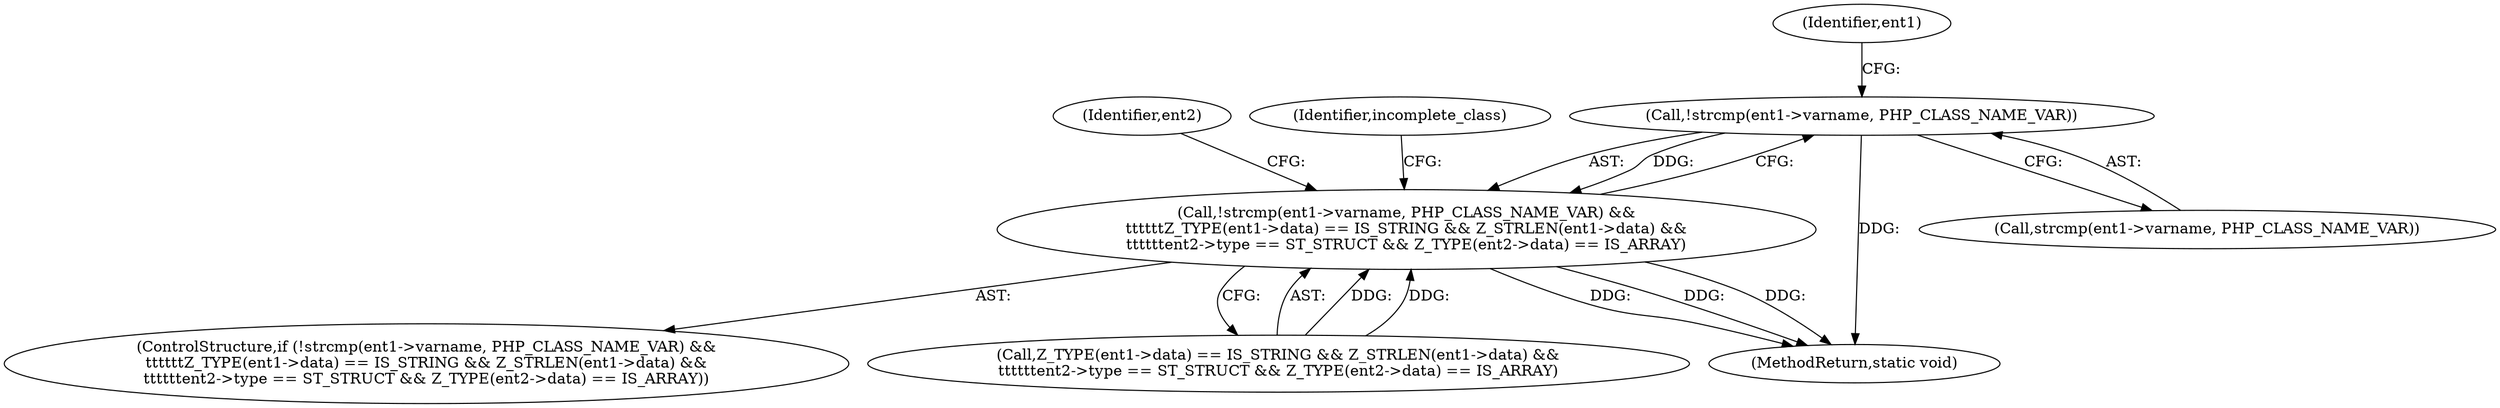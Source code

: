 digraph "0_php-src_8d2539fa0faf3f63e1d1e7635347c5b9e777d47b@API" {
"1000378" [label="(Call,!strcmp(ent1->varname, PHP_CLASS_NAME_VAR))"];
"1000377" [label="(Call,!strcmp(ent1->varname, PHP_CLASS_NAME_VAR) &&\n\t\t\t\t\t\tZ_TYPE(ent1->data) == IS_STRING && Z_STRLEN(ent1->data) &&\n\t\t\t\t\t\tent2->type == ST_STRUCT && Z_TYPE(ent2->data) == IS_ARRAY)"];
"1000378" [label="(Call,!strcmp(ent1->varname, PHP_CLASS_NAME_VAR))"];
"1000384" [label="(Call,Z_TYPE(ent1->data) == IS_STRING && Z_STRLEN(ent1->data) &&\n\t\t\t\t\t\tent2->type == ST_STRUCT && Z_TYPE(ent2->data) == IS_ARRAY)"];
"1000555" [label="(Identifier,ent2)"];
"1000388" [label="(Identifier,ent1)"];
"1000376" [label="(ControlStructure,if (!strcmp(ent1->varname, PHP_CLASS_NAME_VAR) &&\n\t\t\t\t\t\tZ_TYPE(ent1->data) == IS_STRING && Z_STRLEN(ent1->data) &&\n\t\t\t\t\t\tent2->type == ST_STRUCT && Z_TYPE(ent2->data) == IS_ARRAY))"];
"1000411" [label="(Identifier,incomplete_class)"];
"1000671" [label="(MethodReturn,static void)"];
"1000379" [label="(Call,strcmp(ent1->varname, PHP_CLASS_NAME_VAR))"];
"1000377" [label="(Call,!strcmp(ent1->varname, PHP_CLASS_NAME_VAR) &&\n\t\t\t\t\t\tZ_TYPE(ent1->data) == IS_STRING && Z_STRLEN(ent1->data) &&\n\t\t\t\t\t\tent2->type == ST_STRUCT && Z_TYPE(ent2->data) == IS_ARRAY)"];
"1000378" -> "1000377"  [label="AST: "];
"1000378" -> "1000379"  [label="CFG: "];
"1000379" -> "1000378"  [label="AST: "];
"1000388" -> "1000378"  [label="CFG: "];
"1000377" -> "1000378"  [label="CFG: "];
"1000378" -> "1000671"  [label="DDG: "];
"1000378" -> "1000377"  [label="DDG: "];
"1000377" -> "1000376"  [label="AST: "];
"1000377" -> "1000384"  [label="CFG: "];
"1000384" -> "1000377"  [label="AST: "];
"1000411" -> "1000377"  [label="CFG: "];
"1000555" -> "1000377"  [label="CFG: "];
"1000377" -> "1000671"  [label="DDG: "];
"1000377" -> "1000671"  [label="DDG: "];
"1000377" -> "1000671"  [label="DDG: "];
"1000384" -> "1000377"  [label="DDG: "];
"1000384" -> "1000377"  [label="DDG: "];
}
